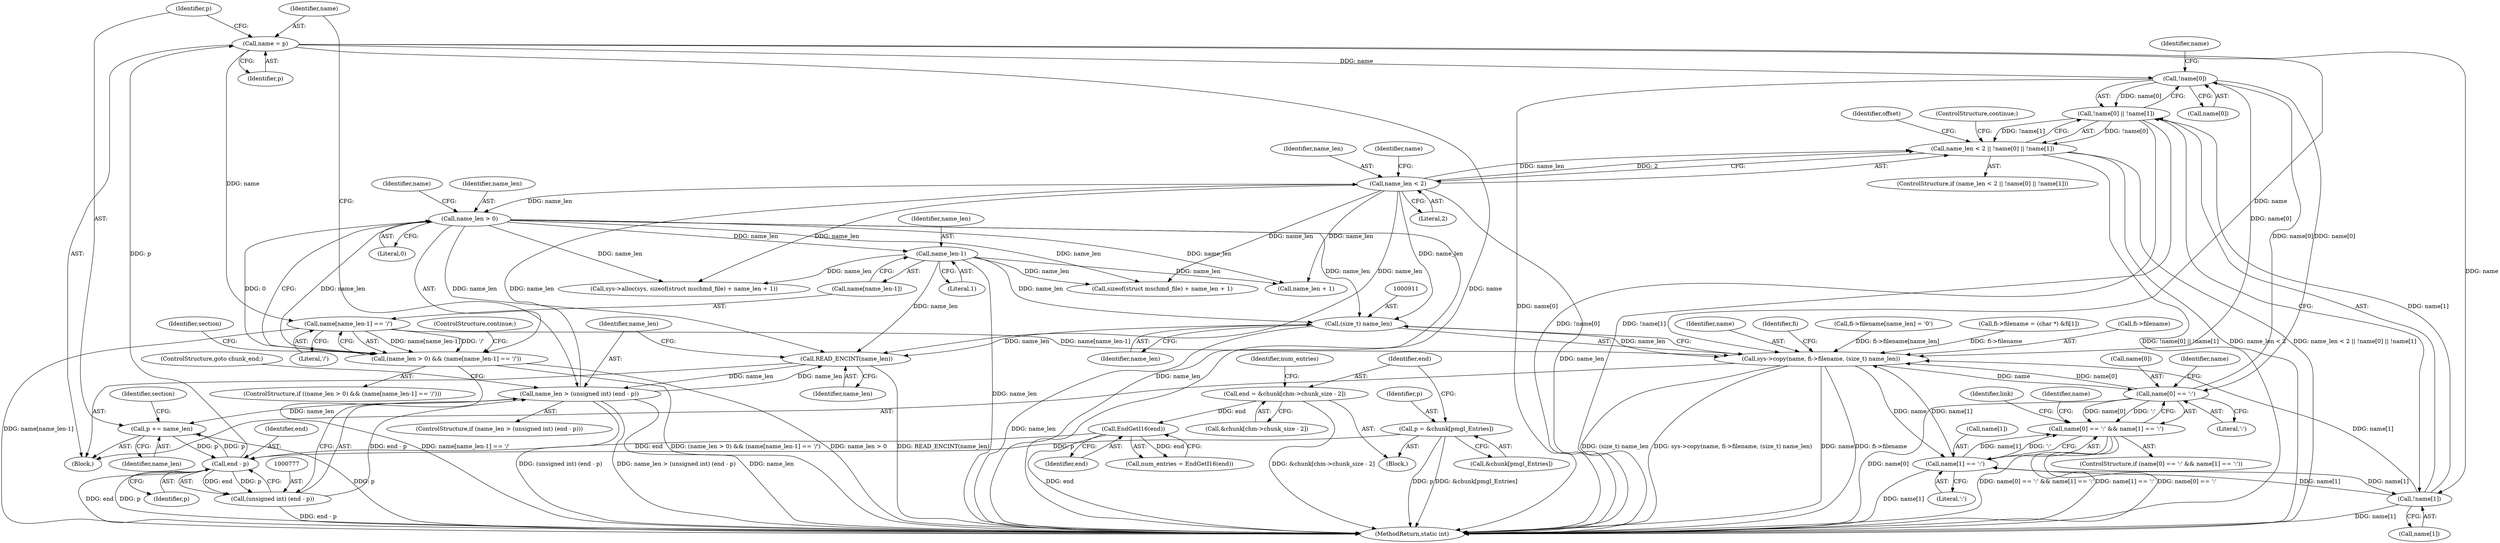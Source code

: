 digraph "0_libmspack_8759da8db6ec9e866cb8eb143313f397f925bb4f@pointer" {
"1000782" [label="(Call,name = p)"];
"1000778" [label="(Call,end - p)"];
"1000765" [label="(Call,EndGetI16(end))"];
"1000753" [label="(Call,end = &chunk[chm->chunk_size - 2])"];
"1000747" [label="(Call,p = &chunk[pmgl_Entries])"];
"1000785" [label="(Call,p += name_len)"];
"1000774" [label="(Call,name_len > (unsigned int) (end - p))"];
"1000771" [label="(Call,READ_ENCINT(name_len))"];
"1000826" [label="(Call,name_len-1)"];
"1000820" [label="(Call,name_len > 0)"];
"1000796" [label="(Call,name_len < 2)"];
"1000910" [label="(Call,(size_t) name_len)"];
"1000776" [label="(Call,(unsigned int) (end - p))"];
"1000800" [label="(Call,!name[0])"];
"1000799" [label="(Call,!name[0] || !name[1])"];
"1000795" [label="(Call,name_len < 2 || !name[0] || !name[1])"];
"1000905" [label="(Call,sys->copy(name, fi->filename, (size_t) name_len))"];
"1000922" [label="(Call,name[0] == ':')"];
"1000921" [label="(Call,name[0] == ':' && name[1] == ':')"];
"1000927" [label="(Call,name[1] == ':')"];
"1000804" [label="(Call,!name[1])"];
"1000823" [label="(Call,name[name_len-1] == '/')"];
"1000819" [label="(Call,(name_len > 0) && (name[name_len-1] == '/'))"];
"1000821" [label="(Identifier,name_len)"];
"1000774" [label="(Call,name_len > (unsigned int) (end - p))"];
"1000830" [label="(ControlStructure,continue;)"];
"1000923" [label="(Call,name[0])"];
"1000773" [label="(ControlStructure,if (name_len > (unsigned int) (end - p)))"];
"1000799" [label="(Call,!name[0] || !name[1])"];
"1000826" [label="(Call,name_len-1)"];
"1000913" [label="(Call,fi->filename[name_len] = '\0')"];
"1001081" [label="(MethodReturn,static int)"];
"1000796" [label="(Call,name_len < 2)"];
"1000687" [label="(Block,)"];
"1000764" [label="(Identifier,num_entries)"];
"1000781" [label="(ControlStructure,goto chunk_end;)"];
"1000865" [label="(Call,fi->filename = (char *) &fi[1])"];
"1000849" [label="(Call,sizeof(struct mschmd_file) + name_len + 1)"];
"1000801" [label="(Call,name[0])"];
"1000926" [label="(Literal,':')"];
"1000795" [label="(Call,name_len < 2 || !name[0] || !name[1])"];
"1000784" [label="(Identifier,p)"];
"1000789" [label="(Identifier,section)"];
"1000905" [label="(Call,sys->copy(name, fi->filename, (size_t) name_len))"];
"1000794" [label="(ControlStructure,if (name_len < 2 || !name[0] || !name[1]))"];
"1000748" [label="(Identifier,p)"];
"1000921" [label="(Call,name[0] == ':' && name[1] == ':')"];
"1000910" [label="(Call,(size_t) name_len)"];
"1000800" [label="(Call,!name[0])"];
"1000829" [label="(Literal,'/')"];
"1000805" [label="(Call,name[1])"];
"1000749" [label="(Call,&chunk[pmgl_Entries])"];
"1000928" [label="(Call,name[1])"];
"1000824" [label="(Call,name[name_len-1])"];
"1000847" [label="(Call,sys->alloc(sys, sizeof(struct mschmd_file) + name_len + 1))"];
"1000780" [label="(Identifier,p)"];
"1000938" [label="(Identifier,name)"];
"1000827" [label="(Identifier,name_len)"];
"1000798" [label="(Literal,2)"];
"1000785" [label="(Call,p += name_len)"];
"1000747" [label="(Call,p = &chunk[pmgl_Entries])"];
"1000852" [label="(Call,name_len + 1)"];
"1000804" [label="(Call,!name[1])"];
"1000806" [label="(Identifier,name)"];
"1000818" [label="(ControlStructure,if ((name_len > 0) && (name[name_len-1] == '/')))"];
"1000819" [label="(Call,(name_len > 0) && (name[name_len-1] == '/'))"];
"1000802" [label="(Identifier,name)"];
"1000907" [label="(Call,fi->filename)"];
"1000771" [label="(Call,READ_ENCINT(name_len))"];
"1000754" [label="(Identifier,end)"];
"1000778" [label="(Call,end - p)"];
"1000779" [label="(Identifier,end)"];
"1000763" [label="(Call,num_entries = EndGetI16(end))"];
"1000775" [label="(Identifier,name_len)"];
"1000797" [label="(Identifier,name_len)"];
"1000755" [label="(Call,&chunk[chm->chunk_size - 2])"];
"1000776" [label="(Call,(unsigned int) (end - p))"];
"1000772" [label="(Identifier,name_len)"];
"1000753" [label="(Call,end = &chunk[chm->chunk_size - 2])"];
"1000786" [label="(Identifier,p)"];
"1000922" [label="(Call,name[0] == ':')"];
"1000808" [label="(ControlStructure,continue;)"];
"1000920" [label="(ControlStructure,if (name[0] == ':' && name[1] == ':'))"];
"1000931" [label="(Literal,':')"];
"1000823" [label="(Call,name[name_len-1] == '/')"];
"1000783" [label="(Identifier,name)"];
"1000828" [label="(Literal,1)"];
"1000906" [label="(Identifier,name)"];
"1000927" [label="(Call,name[1] == ':')"];
"1001049" [label="(Identifier,link)"];
"1000820" [label="(Call,name_len > 0)"];
"1000822" [label="(Literal,0)"];
"1000916" [label="(Identifier,fi)"];
"1000787" [label="(Identifier,name_len)"];
"1000812" [label="(Identifier,offset)"];
"1000765" [label="(Call,EndGetI16(end))"];
"1000929" [label="(Identifier,name)"];
"1000833" [label="(Identifier,section)"];
"1000782" [label="(Call,name = p)"];
"1000912" [label="(Identifier,name_len)"];
"1000770" [label="(Block,)"];
"1000766" [label="(Identifier,end)"];
"1000825" [label="(Identifier,name)"];
"1000782" -> "1000770"  [label="AST: "];
"1000782" -> "1000784"  [label="CFG: "];
"1000783" -> "1000782"  [label="AST: "];
"1000784" -> "1000782"  [label="AST: "];
"1000786" -> "1000782"  [label="CFG: "];
"1000782" -> "1001081"  [label="DDG: name"];
"1000778" -> "1000782"  [label="DDG: p"];
"1000782" -> "1000800"  [label="DDG: name"];
"1000782" -> "1000804"  [label="DDG: name"];
"1000782" -> "1000823"  [label="DDG: name"];
"1000782" -> "1000905"  [label="DDG: name"];
"1000778" -> "1000776"  [label="AST: "];
"1000778" -> "1000780"  [label="CFG: "];
"1000779" -> "1000778"  [label="AST: "];
"1000780" -> "1000778"  [label="AST: "];
"1000776" -> "1000778"  [label="CFG: "];
"1000778" -> "1001081"  [label="DDG: p"];
"1000778" -> "1001081"  [label="DDG: end"];
"1000778" -> "1000776"  [label="DDG: end"];
"1000778" -> "1000776"  [label="DDG: p"];
"1000765" -> "1000778"  [label="DDG: end"];
"1000747" -> "1000778"  [label="DDG: p"];
"1000785" -> "1000778"  [label="DDG: p"];
"1000778" -> "1000785"  [label="DDG: p"];
"1000765" -> "1000763"  [label="AST: "];
"1000765" -> "1000766"  [label="CFG: "];
"1000766" -> "1000765"  [label="AST: "];
"1000763" -> "1000765"  [label="CFG: "];
"1000765" -> "1001081"  [label="DDG: end"];
"1000765" -> "1000763"  [label="DDG: end"];
"1000753" -> "1000765"  [label="DDG: end"];
"1000753" -> "1000687"  [label="AST: "];
"1000753" -> "1000755"  [label="CFG: "];
"1000754" -> "1000753"  [label="AST: "];
"1000755" -> "1000753"  [label="AST: "];
"1000764" -> "1000753"  [label="CFG: "];
"1000753" -> "1001081"  [label="DDG: &chunk[chm->chunk_size - 2]"];
"1000747" -> "1000687"  [label="AST: "];
"1000747" -> "1000749"  [label="CFG: "];
"1000748" -> "1000747"  [label="AST: "];
"1000749" -> "1000747"  [label="AST: "];
"1000754" -> "1000747"  [label="CFG: "];
"1000747" -> "1001081"  [label="DDG: p"];
"1000747" -> "1001081"  [label="DDG: &chunk[pmgl_Entries]"];
"1000785" -> "1000770"  [label="AST: "];
"1000785" -> "1000787"  [label="CFG: "];
"1000786" -> "1000785"  [label="AST: "];
"1000787" -> "1000785"  [label="AST: "];
"1000789" -> "1000785"  [label="CFG: "];
"1000785" -> "1001081"  [label="DDG: p"];
"1000774" -> "1000785"  [label="DDG: name_len"];
"1000774" -> "1000773"  [label="AST: "];
"1000774" -> "1000776"  [label="CFG: "];
"1000775" -> "1000774"  [label="AST: "];
"1000776" -> "1000774"  [label="AST: "];
"1000781" -> "1000774"  [label="CFG: "];
"1000783" -> "1000774"  [label="CFG: "];
"1000774" -> "1001081"  [label="DDG: (unsigned int) (end - p)"];
"1000774" -> "1001081"  [label="DDG: name_len > (unsigned int) (end - p)"];
"1000774" -> "1001081"  [label="DDG: name_len"];
"1000774" -> "1000771"  [label="DDG: name_len"];
"1000771" -> "1000774"  [label="DDG: name_len"];
"1000776" -> "1000774"  [label="DDG: end - p"];
"1000774" -> "1000796"  [label="DDG: name_len"];
"1000771" -> "1000770"  [label="AST: "];
"1000771" -> "1000772"  [label="CFG: "];
"1000772" -> "1000771"  [label="AST: "];
"1000775" -> "1000771"  [label="CFG: "];
"1000771" -> "1001081"  [label="DDG: READ_ENCINT(name_len)"];
"1000826" -> "1000771"  [label="DDG: name_len"];
"1000910" -> "1000771"  [label="DDG: name_len"];
"1000820" -> "1000771"  [label="DDG: name_len"];
"1000796" -> "1000771"  [label="DDG: name_len"];
"1000826" -> "1000824"  [label="AST: "];
"1000826" -> "1000828"  [label="CFG: "];
"1000827" -> "1000826"  [label="AST: "];
"1000828" -> "1000826"  [label="AST: "];
"1000824" -> "1000826"  [label="CFG: "];
"1000826" -> "1001081"  [label="DDG: name_len"];
"1000820" -> "1000826"  [label="DDG: name_len"];
"1000826" -> "1000847"  [label="DDG: name_len"];
"1000826" -> "1000849"  [label="DDG: name_len"];
"1000826" -> "1000852"  [label="DDG: name_len"];
"1000826" -> "1000910"  [label="DDG: name_len"];
"1000820" -> "1000819"  [label="AST: "];
"1000820" -> "1000822"  [label="CFG: "];
"1000821" -> "1000820"  [label="AST: "];
"1000822" -> "1000820"  [label="AST: "];
"1000825" -> "1000820"  [label="CFG: "];
"1000819" -> "1000820"  [label="CFG: "];
"1000820" -> "1001081"  [label="DDG: name_len"];
"1000820" -> "1000819"  [label="DDG: name_len"];
"1000820" -> "1000819"  [label="DDG: 0"];
"1000796" -> "1000820"  [label="DDG: name_len"];
"1000820" -> "1000847"  [label="DDG: name_len"];
"1000820" -> "1000849"  [label="DDG: name_len"];
"1000820" -> "1000852"  [label="DDG: name_len"];
"1000820" -> "1000910"  [label="DDG: name_len"];
"1000796" -> "1000795"  [label="AST: "];
"1000796" -> "1000798"  [label="CFG: "];
"1000797" -> "1000796"  [label="AST: "];
"1000798" -> "1000796"  [label="AST: "];
"1000802" -> "1000796"  [label="CFG: "];
"1000795" -> "1000796"  [label="CFG: "];
"1000796" -> "1001081"  [label="DDG: name_len"];
"1000796" -> "1000795"  [label="DDG: name_len"];
"1000796" -> "1000795"  [label="DDG: 2"];
"1000796" -> "1000847"  [label="DDG: name_len"];
"1000796" -> "1000849"  [label="DDG: name_len"];
"1000796" -> "1000852"  [label="DDG: name_len"];
"1000796" -> "1000910"  [label="DDG: name_len"];
"1000910" -> "1000905"  [label="AST: "];
"1000910" -> "1000912"  [label="CFG: "];
"1000911" -> "1000910"  [label="AST: "];
"1000912" -> "1000910"  [label="AST: "];
"1000905" -> "1000910"  [label="CFG: "];
"1000910" -> "1001081"  [label="DDG: name_len"];
"1000910" -> "1000905"  [label="DDG: name_len"];
"1000777" -> "1000776"  [label="AST: "];
"1000776" -> "1001081"  [label="DDG: end - p"];
"1000800" -> "1000799"  [label="AST: "];
"1000800" -> "1000801"  [label="CFG: "];
"1000801" -> "1000800"  [label="AST: "];
"1000806" -> "1000800"  [label="CFG: "];
"1000799" -> "1000800"  [label="CFG: "];
"1000800" -> "1001081"  [label="DDG: name[0]"];
"1000800" -> "1000799"  [label="DDG: name[0]"];
"1000922" -> "1000800"  [label="DDG: name[0]"];
"1000800" -> "1000905"  [label="DDG: name[0]"];
"1000800" -> "1000922"  [label="DDG: name[0]"];
"1000799" -> "1000795"  [label="AST: "];
"1000799" -> "1000804"  [label="CFG: "];
"1000804" -> "1000799"  [label="AST: "];
"1000795" -> "1000799"  [label="CFG: "];
"1000799" -> "1001081"  [label="DDG: !name[0]"];
"1000799" -> "1001081"  [label="DDG: !name[1]"];
"1000799" -> "1000795"  [label="DDG: !name[0]"];
"1000799" -> "1000795"  [label="DDG: !name[1]"];
"1000804" -> "1000799"  [label="DDG: name[1]"];
"1000795" -> "1000794"  [label="AST: "];
"1000808" -> "1000795"  [label="CFG: "];
"1000812" -> "1000795"  [label="CFG: "];
"1000795" -> "1001081"  [label="DDG: name_len < 2"];
"1000795" -> "1001081"  [label="DDG: name_len < 2 || !name[0] || !name[1]"];
"1000795" -> "1001081"  [label="DDG: !name[0] || !name[1]"];
"1000905" -> "1000770"  [label="AST: "];
"1000906" -> "1000905"  [label="AST: "];
"1000907" -> "1000905"  [label="AST: "];
"1000916" -> "1000905"  [label="CFG: "];
"1000905" -> "1001081"  [label="DDG: sys->copy(name, fi->filename, (size_t) name_len)"];
"1000905" -> "1001081"  [label="DDG: name"];
"1000905" -> "1001081"  [label="DDG: fi->filename"];
"1000905" -> "1001081"  [label="DDG: (size_t) name_len"];
"1000804" -> "1000905"  [label="DDG: name[1]"];
"1000823" -> "1000905"  [label="DDG: name[name_len-1]"];
"1000922" -> "1000905"  [label="DDG: name[0]"];
"1000927" -> "1000905"  [label="DDG: name[1]"];
"1000865" -> "1000905"  [label="DDG: fi->filename"];
"1000913" -> "1000905"  [label="DDG: fi->filename[name_len]"];
"1000905" -> "1000922"  [label="DDG: name"];
"1000905" -> "1000927"  [label="DDG: name"];
"1000922" -> "1000921"  [label="AST: "];
"1000922" -> "1000926"  [label="CFG: "];
"1000923" -> "1000922"  [label="AST: "];
"1000926" -> "1000922"  [label="AST: "];
"1000929" -> "1000922"  [label="CFG: "];
"1000921" -> "1000922"  [label="CFG: "];
"1000922" -> "1001081"  [label="DDG: name[0]"];
"1000922" -> "1000921"  [label="DDG: name[0]"];
"1000922" -> "1000921"  [label="DDG: ':'"];
"1000921" -> "1000920"  [label="AST: "];
"1000921" -> "1000927"  [label="CFG: "];
"1000927" -> "1000921"  [label="AST: "];
"1000938" -> "1000921"  [label="CFG: "];
"1001049" -> "1000921"  [label="CFG: "];
"1000921" -> "1001081"  [label="DDG: name[0] == ':' && name[1] == ':'"];
"1000921" -> "1001081"  [label="DDG: name[1] == ':'"];
"1000921" -> "1001081"  [label="DDG: name[0] == ':'"];
"1000927" -> "1000921"  [label="DDG: name[1]"];
"1000927" -> "1000921"  [label="DDG: ':'"];
"1000927" -> "1000931"  [label="CFG: "];
"1000928" -> "1000927"  [label="AST: "];
"1000931" -> "1000927"  [label="AST: "];
"1000927" -> "1001081"  [label="DDG: name[1]"];
"1000927" -> "1000804"  [label="DDG: name[1]"];
"1000804" -> "1000927"  [label="DDG: name[1]"];
"1000804" -> "1000805"  [label="CFG: "];
"1000805" -> "1000804"  [label="AST: "];
"1000804" -> "1001081"  [label="DDG: name[1]"];
"1000823" -> "1000819"  [label="AST: "];
"1000823" -> "1000829"  [label="CFG: "];
"1000824" -> "1000823"  [label="AST: "];
"1000829" -> "1000823"  [label="AST: "];
"1000819" -> "1000823"  [label="CFG: "];
"1000823" -> "1001081"  [label="DDG: name[name_len-1]"];
"1000823" -> "1000819"  [label="DDG: name[name_len-1]"];
"1000823" -> "1000819"  [label="DDG: '/'"];
"1000819" -> "1000818"  [label="AST: "];
"1000830" -> "1000819"  [label="CFG: "];
"1000833" -> "1000819"  [label="CFG: "];
"1000819" -> "1001081"  [label="DDG: name_len > 0"];
"1000819" -> "1001081"  [label="DDG: name[name_len-1] == '/'"];
"1000819" -> "1001081"  [label="DDG: (name_len > 0) && (name[name_len-1] == '/')"];
}
